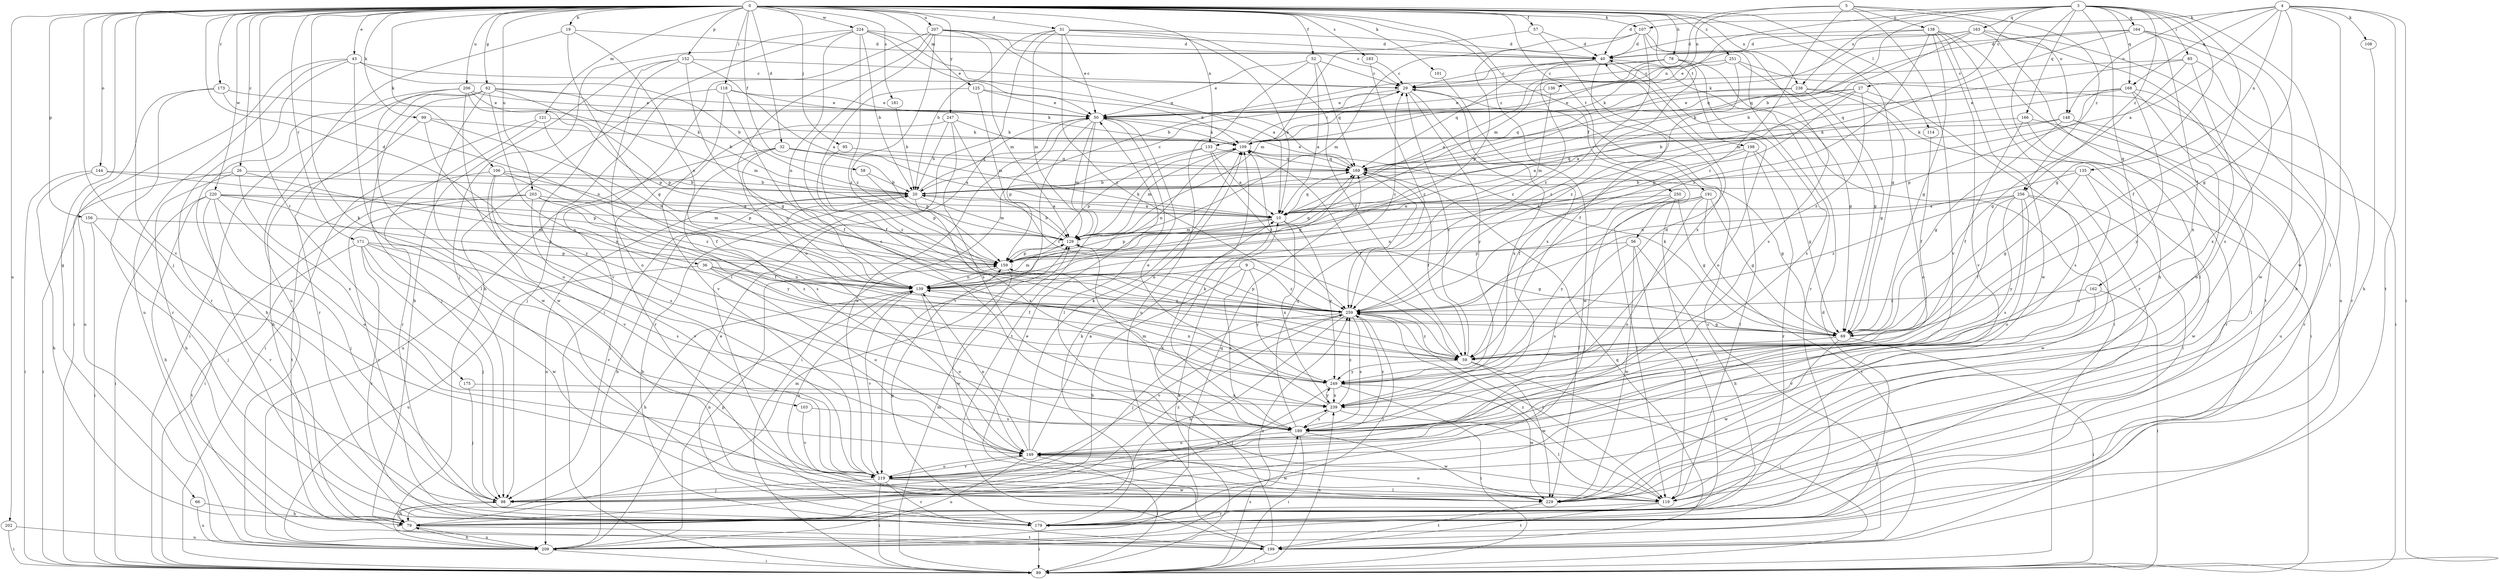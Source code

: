 strict digraph  {
0;
3;
4;
5;
9;
10;
19;
20;
26;
27;
29;
31;
32;
36;
40;
43;
50;
52;
56;
57;
58;
59;
62;
66;
69;
78;
79;
85;
89;
95;
98;
99;
101;
103;
106;
107;
108;
109;
114;
118;
119;
121;
125;
129;
133;
135;
136;
138;
139;
144;
148;
149;
152;
156;
159;
162;
163;
164;
166;
168;
169;
171;
173;
175;
179;
181;
183;
189;
191;
198;
199;
202;
203;
206;
207;
209;
219;
220;
224;
229;
238;
239;
247;
249;
250;
251;
256;
259;
0 -> 19  [label=b];
0 -> 26  [label=c];
0 -> 31  [label=d];
0 -> 32  [label=d];
0 -> 36  [label=d];
0 -> 43  [label=e];
0 -> 52  [label=f];
0 -> 56  [label=f];
0 -> 57  [label=f];
0 -> 58  [label=f];
0 -> 62  [label=g];
0 -> 66  [label=g];
0 -> 69  [label=g];
0 -> 78  [label=h];
0 -> 95  [label=j];
0 -> 98  [label=j];
0 -> 99  [label=k];
0 -> 101  [label=k];
0 -> 103  [label=k];
0 -> 106  [label=k];
0 -> 107  [label=k];
0 -> 114  [label=l];
0 -> 118  [label=l];
0 -> 121  [label=m];
0 -> 125  [label=m];
0 -> 133  [label=n];
0 -> 144  [label=o];
0 -> 152  [label=p];
0 -> 156  [label=p];
0 -> 171  [label=r];
0 -> 173  [label=r];
0 -> 175  [label=r];
0 -> 181  [label=s];
0 -> 183  [label=s];
0 -> 191  [label=t];
0 -> 198  [label=t];
0 -> 202  [label=u];
0 -> 203  [label=u];
0 -> 206  [label=u];
0 -> 207  [label=u];
0 -> 219  [label=v];
0 -> 220  [label=w];
0 -> 224  [label=w];
0 -> 238  [label=x];
0 -> 247  [label=y];
0 -> 250  [label=z];
0 -> 251  [label=z];
3 -> 20  [label=b];
3 -> 27  [label=c];
3 -> 40  [label=d];
3 -> 59  [label=f];
3 -> 69  [label=g];
3 -> 79  [label=h];
3 -> 85  [label=i];
3 -> 133  [label=n];
3 -> 162  [label=q];
3 -> 163  [label=q];
3 -> 164  [label=q];
3 -> 166  [label=q];
3 -> 168  [label=q];
3 -> 229  [label=w];
3 -> 238  [label=x];
3 -> 256  [label=z];
4 -> 10  [label=a];
4 -> 69  [label=g];
4 -> 89  [label=i];
4 -> 107  [label=k];
4 -> 108  [label=k];
4 -> 119  [label=l];
4 -> 135  [label=n];
4 -> 148  [label=o];
4 -> 168  [label=q];
4 -> 199  [label=t];
5 -> 129  [label=m];
5 -> 136  [label=n];
5 -> 138  [label=n];
5 -> 148  [label=o];
5 -> 219  [label=v];
5 -> 256  [label=z];
5 -> 259  [label=z];
9 -> 79  [label=h];
9 -> 139  [label=n];
9 -> 189  [label=s];
9 -> 249  [label=y];
9 -> 259  [label=z];
10 -> 129  [label=m];
10 -> 159  [label=p];
10 -> 169  [label=q];
10 -> 239  [label=x];
10 -> 249  [label=y];
19 -> 40  [label=d];
19 -> 69  [label=g];
19 -> 139  [label=n];
19 -> 209  [label=u];
20 -> 10  [label=a];
20 -> 29  [label=c];
20 -> 98  [label=j];
20 -> 129  [label=m];
20 -> 209  [label=u];
20 -> 239  [label=x];
26 -> 20  [label=b];
26 -> 79  [label=h];
26 -> 89  [label=i];
26 -> 139  [label=n];
26 -> 239  [label=x];
27 -> 10  [label=a];
27 -> 50  [label=e];
27 -> 109  [label=k];
27 -> 159  [label=p];
27 -> 189  [label=s];
27 -> 259  [label=z];
29 -> 50  [label=e];
29 -> 229  [label=w];
29 -> 239  [label=x];
29 -> 249  [label=y];
31 -> 10  [label=a];
31 -> 20  [label=b];
31 -> 40  [label=d];
31 -> 50  [label=e];
31 -> 59  [label=f];
31 -> 119  [label=l];
31 -> 129  [label=m];
31 -> 259  [label=z];
32 -> 10  [label=a];
32 -> 139  [label=n];
32 -> 159  [label=p];
32 -> 169  [label=q];
32 -> 189  [label=s];
32 -> 209  [label=u];
36 -> 59  [label=f];
36 -> 139  [label=n];
36 -> 149  [label=o];
36 -> 209  [label=u];
36 -> 259  [label=z];
40 -> 29  [label=c];
40 -> 59  [label=f];
40 -> 89  [label=i];
40 -> 149  [label=o];
40 -> 169  [label=q];
40 -> 259  [label=z];
43 -> 20  [label=b];
43 -> 29  [label=c];
43 -> 89  [label=i];
43 -> 119  [label=l];
43 -> 179  [label=r];
43 -> 209  [label=u];
50 -> 109  [label=k];
50 -> 119  [label=l];
50 -> 129  [label=m];
50 -> 159  [label=p];
50 -> 199  [label=t];
50 -> 219  [label=v];
52 -> 10  [label=a];
52 -> 29  [label=c];
52 -> 50  [label=e];
52 -> 169  [label=q];
52 -> 209  [label=u];
56 -> 79  [label=h];
56 -> 119  [label=l];
56 -> 159  [label=p];
56 -> 189  [label=s];
56 -> 229  [label=w];
57 -> 40  [label=d];
57 -> 129  [label=m];
57 -> 239  [label=x];
58 -> 20  [label=b];
58 -> 159  [label=p];
59 -> 29  [label=c];
59 -> 89  [label=i];
59 -> 229  [label=w];
59 -> 249  [label=y];
59 -> 259  [label=z];
62 -> 20  [label=b];
62 -> 50  [label=e];
62 -> 89  [label=i];
62 -> 98  [label=j];
62 -> 159  [label=p];
62 -> 179  [label=r];
62 -> 229  [label=w];
62 -> 249  [label=y];
66 -> 79  [label=h];
66 -> 209  [label=u];
69 -> 59  [label=f];
69 -> 89  [label=i];
69 -> 109  [label=k];
69 -> 229  [label=w];
78 -> 10  [label=a];
78 -> 20  [label=b];
78 -> 29  [label=c];
78 -> 69  [label=g];
78 -> 189  [label=s];
78 -> 259  [label=z];
79 -> 129  [label=m];
79 -> 199  [label=t];
79 -> 209  [label=u];
85 -> 29  [label=c];
85 -> 69  [label=g];
85 -> 169  [label=q];
85 -> 179  [label=r];
85 -> 239  [label=x];
89 -> 10  [label=a];
89 -> 129  [label=m];
89 -> 189  [label=s];
89 -> 239  [label=x];
95 -> 169  [label=q];
95 -> 259  [label=z];
98 -> 79  [label=h];
98 -> 209  [label=u];
98 -> 259  [label=z];
99 -> 79  [label=h];
99 -> 109  [label=k];
99 -> 139  [label=n];
99 -> 249  [label=y];
101 -> 239  [label=x];
103 -> 189  [label=s];
103 -> 219  [label=v];
106 -> 20  [label=b];
106 -> 159  [label=p];
106 -> 189  [label=s];
106 -> 199  [label=t];
106 -> 219  [label=v];
106 -> 259  [label=z];
107 -> 40  [label=d];
107 -> 129  [label=m];
107 -> 159  [label=p];
107 -> 179  [label=r];
107 -> 189  [label=s];
107 -> 259  [label=z];
108 -> 79  [label=h];
109 -> 29  [label=c];
109 -> 59  [label=f];
109 -> 129  [label=m];
109 -> 139  [label=n];
109 -> 169  [label=q];
114 -> 59  [label=f];
118 -> 50  [label=e];
118 -> 59  [label=f];
118 -> 98  [label=j];
118 -> 109  [label=k];
118 -> 219  [label=v];
119 -> 149  [label=o];
119 -> 179  [label=r];
119 -> 199  [label=t];
119 -> 259  [label=z];
121 -> 59  [label=f];
121 -> 89  [label=i];
121 -> 109  [label=k];
121 -> 179  [label=r];
125 -> 50  [label=e];
125 -> 59  [label=f];
125 -> 109  [label=k];
125 -> 129  [label=m];
129 -> 20  [label=b];
129 -> 69  [label=g];
129 -> 109  [label=k];
129 -> 159  [label=p];
133 -> 10  [label=a];
133 -> 89  [label=i];
133 -> 159  [label=p];
133 -> 169  [label=q];
133 -> 259  [label=z];
135 -> 20  [label=b];
135 -> 69  [label=g];
135 -> 139  [label=n];
135 -> 189  [label=s];
135 -> 229  [label=w];
136 -> 50  [label=e];
136 -> 129  [label=m];
138 -> 40  [label=d];
138 -> 69  [label=g];
138 -> 109  [label=k];
138 -> 179  [label=r];
138 -> 199  [label=t];
138 -> 219  [label=v];
138 -> 229  [label=w];
138 -> 259  [label=z];
139 -> 29  [label=c];
139 -> 79  [label=h];
139 -> 129  [label=m];
139 -> 149  [label=o];
139 -> 169  [label=q];
139 -> 219  [label=v];
139 -> 259  [label=z];
144 -> 20  [label=b];
144 -> 79  [label=h];
144 -> 89  [label=i];
144 -> 159  [label=p];
148 -> 10  [label=a];
148 -> 69  [label=g];
148 -> 109  [label=k];
148 -> 119  [label=l];
148 -> 179  [label=r];
149 -> 10  [label=a];
149 -> 89  [label=i];
149 -> 109  [label=k];
149 -> 139  [label=n];
149 -> 209  [label=u];
149 -> 219  [label=v];
149 -> 229  [label=w];
152 -> 10  [label=a];
152 -> 29  [label=c];
152 -> 69  [label=g];
152 -> 79  [label=h];
152 -> 149  [label=o];
152 -> 219  [label=v];
156 -> 89  [label=i];
156 -> 98  [label=j];
156 -> 129  [label=m];
159 -> 139  [label=n];
159 -> 169  [label=q];
159 -> 229  [label=w];
162 -> 89  [label=i];
162 -> 219  [label=v];
162 -> 259  [label=z];
163 -> 20  [label=b];
163 -> 40  [label=d];
163 -> 50  [label=e];
163 -> 79  [label=h];
163 -> 119  [label=l];
163 -> 169  [label=q];
163 -> 209  [label=u];
164 -> 40  [label=d];
164 -> 129  [label=m];
164 -> 169  [label=q];
164 -> 189  [label=s];
164 -> 229  [label=w];
164 -> 239  [label=x];
166 -> 59  [label=f];
166 -> 109  [label=k];
166 -> 179  [label=r];
166 -> 209  [label=u];
168 -> 20  [label=b];
168 -> 50  [label=e];
168 -> 98  [label=j];
168 -> 149  [label=o];
168 -> 159  [label=p];
168 -> 249  [label=y];
169 -> 20  [label=b];
169 -> 50  [label=e];
169 -> 59  [label=f];
169 -> 69  [label=g];
171 -> 98  [label=j];
171 -> 159  [label=p];
171 -> 179  [label=r];
171 -> 189  [label=s];
171 -> 199  [label=t];
171 -> 219  [label=v];
171 -> 229  [label=w];
173 -> 50  [label=e];
173 -> 139  [label=n];
173 -> 179  [label=r];
173 -> 209  [label=u];
175 -> 98  [label=j];
175 -> 239  [label=x];
179 -> 89  [label=i];
179 -> 109  [label=k];
179 -> 139  [label=n];
179 -> 159  [label=p];
179 -> 169  [label=q];
181 -> 20  [label=b];
183 -> 29  [label=c];
183 -> 259  [label=z];
189 -> 89  [label=i];
189 -> 109  [label=k];
189 -> 129  [label=m];
189 -> 149  [label=o];
189 -> 169  [label=q];
189 -> 229  [label=w];
189 -> 259  [label=z];
191 -> 10  [label=a];
191 -> 69  [label=g];
191 -> 139  [label=n];
191 -> 149  [label=o];
191 -> 199  [label=t];
191 -> 249  [label=y];
198 -> 59  [label=f];
198 -> 69  [label=g];
198 -> 119  [label=l];
198 -> 169  [label=q];
198 -> 179  [label=r];
199 -> 20  [label=b];
199 -> 29  [label=c];
199 -> 50  [label=e];
199 -> 89  [label=i];
199 -> 109  [label=k];
199 -> 169  [label=q];
202 -> 89  [label=i];
202 -> 209  [label=u];
203 -> 10  [label=a];
203 -> 59  [label=f];
203 -> 89  [label=i];
203 -> 179  [label=r];
203 -> 219  [label=v];
203 -> 249  [label=y];
206 -> 50  [label=e];
206 -> 79  [label=h];
206 -> 129  [label=m];
206 -> 149  [label=o];
206 -> 159  [label=p];
206 -> 229  [label=w];
207 -> 10  [label=a];
207 -> 29  [label=c];
207 -> 40  [label=d];
207 -> 89  [label=i];
207 -> 129  [label=m];
207 -> 149  [label=o];
207 -> 189  [label=s];
207 -> 259  [label=z];
209 -> 20  [label=b];
209 -> 40  [label=d];
209 -> 50  [label=e];
209 -> 79  [label=h];
209 -> 89  [label=i];
209 -> 159  [label=p];
209 -> 259  [label=z];
219 -> 50  [label=e];
219 -> 89  [label=i];
219 -> 98  [label=j];
219 -> 119  [label=l];
219 -> 149  [label=o];
219 -> 179  [label=r];
219 -> 229  [label=w];
219 -> 239  [label=x];
220 -> 10  [label=a];
220 -> 79  [label=h];
220 -> 89  [label=i];
220 -> 98  [label=j];
220 -> 129  [label=m];
220 -> 139  [label=n];
220 -> 149  [label=o];
220 -> 179  [label=r];
224 -> 20  [label=b];
224 -> 40  [label=d];
224 -> 50  [label=e];
224 -> 79  [label=h];
224 -> 98  [label=j];
224 -> 139  [label=n];
224 -> 169  [label=q];
224 -> 259  [label=z];
229 -> 139  [label=n];
229 -> 199  [label=t];
238 -> 50  [label=e];
238 -> 69  [label=g];
238 -> 89  [label=i];
238 -> 149  [label=o];
238 -> 169  [label=q];
239 -> 50  [label=e];
239 -> 119  [label=l];
239 -> 189  [label=s];
239 -> 249  [label=y];
239 -> 259  [label=z];
247 -> 20  [label=b];
247 -> 59  [label=f];
247 -> 109  [label=k];
247 -> 179  [label=r];
247 -> 189  [label=s];
249 -> 40  [label=d];
249 -> 89  [label=i];
249 -> 98  [label=j];
249 -> 139  [label=n];
249 -> 229  [label=w];
249 -> 239  [label=x];
250 -> 10  [label=a];
250 -> 69  [label=g];
250 -> 98  [label=j];
250 -> 119  [label=l];
250 -> 179  [label=r];
251 -> 29  [label=c];
251 -> 69  [label=g];
251 -> 89  [label=i];
251 -> 109  [label=k];
251 -> 259  [label=z];
256 -> 10  [label=a];
256 -> 59  [label=f];
256 -> 119  [label=l];
256 -> 149  [label=o];
256 -> 189  [label=s];
256 -> 229  [label=w];
256 -> 249  [label=y];
256 -> 259  [label=z];
259 -> 69  [label=g];
259 -> 79  [label=h];
259 -> 98  [label=j];
259 -> 119  [label=l];
259 -> 159  [label=p];
259 -> 179  [label=r];
259 -> 189  [label=s];
259 -> 219  [label=v];
}
